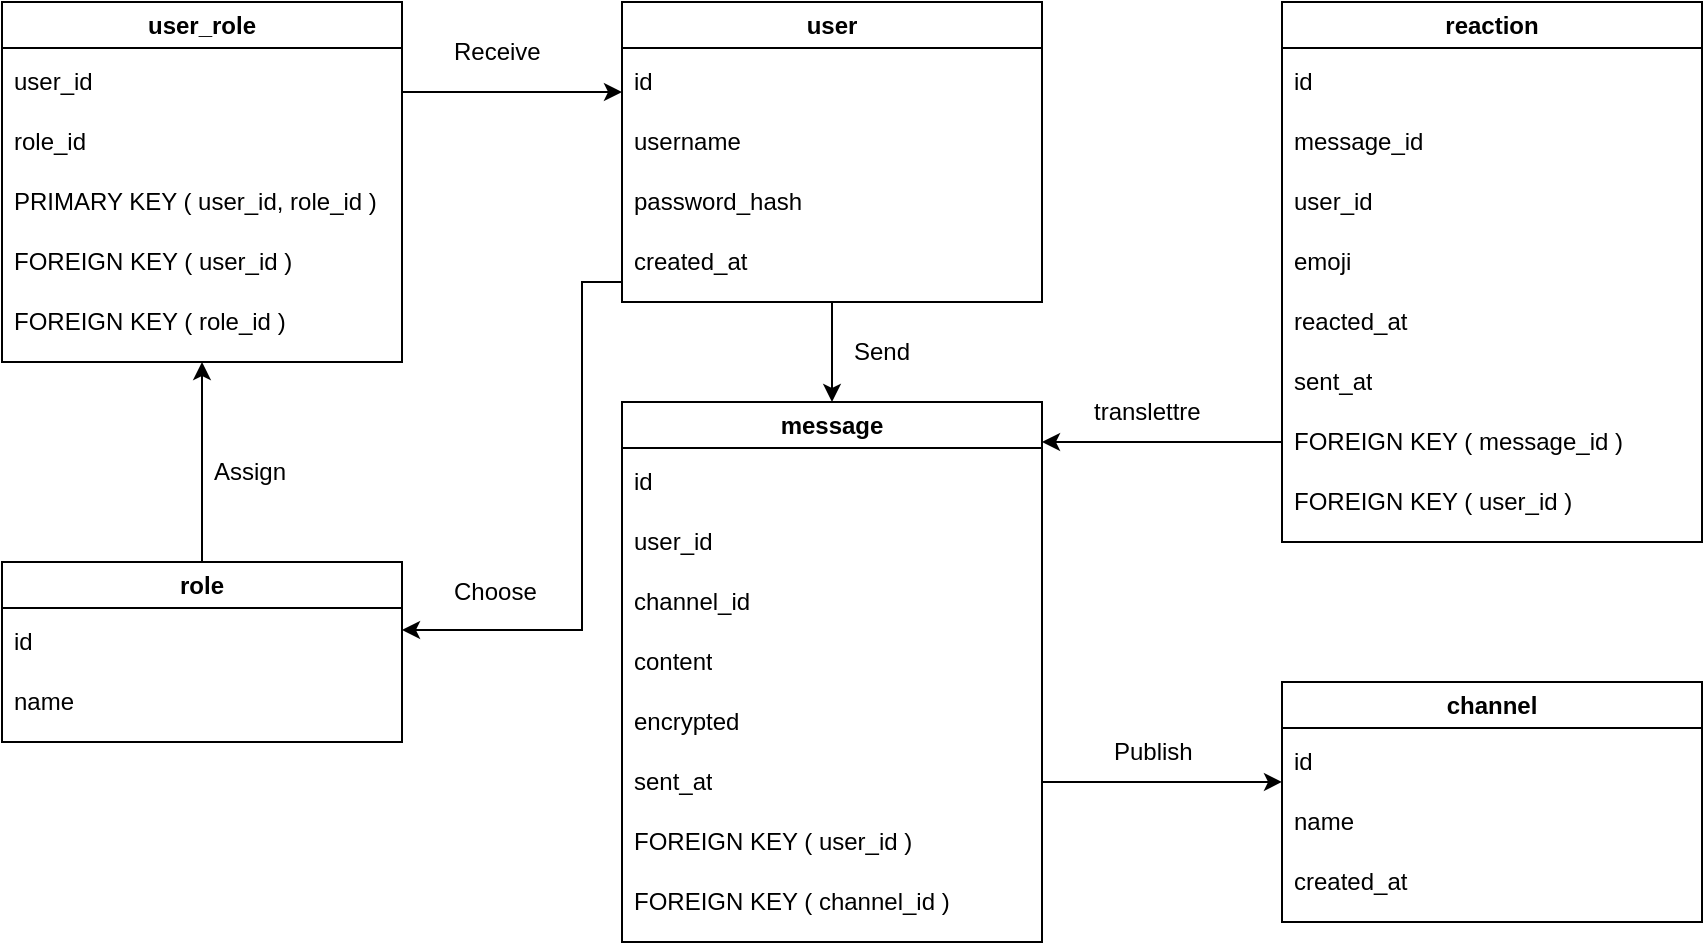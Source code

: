 <mxfile version="26.2.2">
  <diagram name="Page-1" id="gchg5Pf6iXor2zv4oLiL">
    <mxGraphModel dx="1128" dy="496" grid="1" gridSize="10" guides="1" tooltips="1" connect="1" arrows="1" fold="1" page="1" pageScale="1" pageWidth="980" pageHeight="1390" math="0" shadow="0">
      <root>
        <mxCell id="0" />
        <mxCell id="1" parent="0" />
        <mxCell id="mm4IVuhaUyRYOIZ0ZXhv-9" value="channel" style="swimlane;whiteSpace=wrap;html=1;" parent="1" vertex="1">
          <mxGeometry x="700" y="380" width="210" height="120" as="geometry" />
        </mxCell>
        <mxCell id="mm4IVuhaUyRYOIZ0ZXhv-7" value="id" style="text;strokeColor=none;fillColor=none;align=left;verticalAlign=middle;spacingLeft=4;spacingRight=4;overflow=hidden;points=[[0,0.5],[1,0.5]];portConstraint=eastwest;rotatable=0;whiteSpace=wrap;html=1;" parent="mm4IVuhaUyRYOIZ0ZXhv-9" vertex="1">
          <mxGeometry y="25" width="140" height="30" as="geometry" />
        </mxCell>
        <mxCell id="mm4IVuhaUyRYOIZ0ZXhv-10" value="name" style="text;strokeColor=none;fillColor=none;align=left;verticalAlign=middle;spacingLeft=4;spacingRight=4;overflow=hidden;points=[[0,0.5],[1,0.5]];portConstraint=eastwest;rotatable=0;whiteSpace=wrap;html=1;" parent="mm4IVuhaUyRYOIZ0ZXhv-9" vertex="1">
          <mxGeometry y="55" width="140" height="30" as="geometry" />
        </mxCell>
        <mxCell id="mm4IVuhaUyRYOIZ0ZXhv-12" value="created_at" style="text;strokeColor=none;fillColor=none;align=left;verticalAlign=middle;spacingLeft=4;spacingRight=4;overflow=hidden;points=[[0,0.5],[1,0.5]];portConstraint=eastwest;rotatable=0;whiteSpace=wrap;html=1;" parent="mm4IVuhaUyRYOIZ0ZXhv-9" vertex="1">
          <mxGeometry y="85" width="140" height="30" as="geometry" />
        </mxCell>
        <mxCell id="mm4IVuhaUyRYOIZ0ZXhv-91" style="edgeStyle=orthogonalEdgeStyle;rounded=0;orthogonalLoop=1;jettySize=auto;html=1;exitX=1;exitY=0.25;exitDx=0;exitDy=0;" parent="1" source="mm4IVuhaUyRYOIZ0ZXhv-23" edge="1">
          <mxGeometry relative="1" as="geometry">
            <mxPoint x="370" y="85" as="targetPoint" />
          </mxGeometry>
        </mxCell>
        <mxCell id="mm4IVuhaUyRYOIZ0ZXhv-23" value="user_role" style="swimlane;whiteSpace=wrap;html=1;" parent="1" vertex="1">
          <mxGeometry x="60" y="40" width="200" height="180" as="geometry" />
        </mxCell>
        <mxCell id="mm4IVuhaUyRYOIZ0ZXhv-24" value="user_id" style="text;strokeColor=none;fillColor=none;align=left;verticalAlign=middle;spacingLeft=4;spacingRight=4;overflow=hidden;points=[[0,0.5],[1,0.5]];portConstraint=eastwest;rotatable=0;whiteSpace=wrap;html=1;" parent="mm4IVuhaUyRYOIZ0ZXhv-23" vertex="1">
          <mxGeometry y="25" width="140" height="30" as="geometry" />
        </mxCell>
        <mxCell id="mm4IVuhaUyRYOIZ0ZXhv-25" value="role_id" style="text;strokeColor=none;fillColor=none;align=left;verticalAlign=middle;spacingLeft=4;spacingRight=4;overflow=hidden;points=[[0,0.5],[1,0.5]];portConstraint=eastwest;rotatable=0;whiteSpace=wrap;html=1;" parent="mm4IVuhaUyRYOIZ0ZXhv-23" vertex="1">
          <mxGeometry y="55" width="140" height="30" as="geometry" />
        </mxCell>
        <mxCell id="mm4IVuhaUyRYOIZ0ZXhv-26" value="PRIMARY KEY ( user_id, role_id )" style="text;strokeColor=none;fillColor=none;align=left;verticalAlign=middle;spacingLeft=4;spacingRight=4;overflow=hidden;points=[[0,0.5],[1,0.5]];portConstraint=eastwest;rotatable=0;whiteSpace=wrap;html=1;" parent="mm4IVuhaUyRYOIZ0ZXhv-23" vertex="1">
          <mxGeometry y="85" width="200" height="30" as="geometry" />
        </mxCell>
        <mxCell id="mm4IVuhaUyRYOIZ0ZXhv-29" value="FOREIGN KEY ( user_id )" style="text;strokeColor=none;fillColor=none;align=left;verticalAlign=middle;spacingLeft=4;spacingRight=4;overflow=hidden;points=[[0,0.5],[1,0.5]];portConstraint=eastwest;rotatable=0;whiteSpace=wrap;html=1;" parent="mm4IVuhaUyRYOIZ0ZXhv-23" vertex="1">
          <mxGeometry y="115" width="210" height="30" as="geometry" />
        </mxCell>
        <mxCell id="mm4IVuhaUyRYOIZ0ZXhv-31" value="FOREIGN KEY ( role_id )" style="text;strokeColor=none;fillColor=none;align=left;verticalAlign=middle;spacingLeft=4;spacingRight=4;overflow=hidden;points=[[0,0.5],[1,0.5]];portConstraint=eastwest;rotatable=0;whiteSpace=wrap;html=1;" parent="mm4IVuhaUyRYOIZ0ZXhv-23" vertex="1">
          <mxGeometry y="145" width="210" height="30" as="geometry" />
        </mxCell>
        <mxCell id="mm4IVuhaUyRYOIZ0ZXhv-92" style="edgeStyle=orthogonalEdgeStyle;rounded=0;orthogonalLoop=1;jettySize=auto;html=1;exitX=0.5;exitY=1;exitDx=0;exitDy=0;" parent="1" source="mm4IVuhaUyRYOIZ0ZXhv-39" target="mm4IVuhaUyRYOIZ0ZXhv-44" edge="1">
          <mxGeometry relative="1" as="geometry" />
        </mxCell>
        <mxCell id="mm4IVuhaUyRYOIZ0ZXhv-39" value="user" style="swimlane;whiteSpace=wrap;html=1;" parent="1" vertex="1">
          <mxGeometry x="370" y="40" width="210" height="150" as="geometry" />
        </mxCell>
        <mxCell id="mm4IVuhaUyRYOIZ0ZXhv-40" value="id" style="text;strokeColor=none;fillColor=none;align=left;verticalAlign=middle;spacingLeft=4;spacingRight=4;overflow=hidden;points=[[0,0.5],[1,0.5]];portConstraint=eastwest;rotatable=0;whiteSpace=wrap;html=1;" parent="mm4IVuhaUyRYOIZ0ZXhv-39" vertex="1">
          <mxGeometry y="25" width="140" height="30" as="geometry" />
        </mxCell>
        <mxCell id="mm4IVuhaUyRYOIZ0ZXhv-41" value="username" style="text;strokeColor=none;fillColor=none;align=left;verticalAlign=middle;spacingLeft=4;spacingRight=4;overflow=hidden;points=[[0,0.5],[1,0.5]];portConstraint=eastwest;rotatable=0;whiteSpace=wrap;html=1;" parent="mm4IVuhaUyRYOIZ0ZXhv-39" vertex="1">
          <mxGeometry y="55" width="140" height="30" as="geometry" />
        </mxCell>
        <mxCell id="mm4IVuhaUyRYOIZ0ZXhv-42" value="password_hash" style="text;strokeColor=none;fillColor=none;align=left;verticalAlign=middle;spacingLeft=4;spacingRight=4;overflow=hidden;points=[[0,0.5],[1,0.5]];portConstraint=eastwest;rotatable=0;whiteSpace=wrap;html=1;" parent="mm4IVuhaUyRYOIZ0ZXhv-39" vertex="1">
          <mxGeometry y="85" width="140" height="30" as="geometry" />
        </mxCell>
        <mxCell id="mm4IVuhaUyRYOIZ0ZXhv-43" value="created_at" style="text;strokeColor=none;fillColor=none;align=left;verticalAlign=middle;spacingLeft=4;spacingRight=4;overflow=hidden;points=[[0,0.5],[1,0.5]];portConstraint=eastwest;rotatable=0;whiteSpace=wrap;html=1;" parent="mm4IVuhaUyRYOIZ0ZXhv-39" vertex="1">
          <mxGeometry y="115" width="140" height="30" as="geometry" />
        </mxCell>
        <mxCell id="mm4IVuhaUyRYOIZ0ZXhv-44" value="message" style="swimlane;whiteSpace=wrap;html=1;startSize=23;" parent="1" vertex="1">
          <mxGeometry x="370" y="240" width="210" height="270" as="geometry" />
        </mxCell>
        <mxCell id="mm4IVuhaUyRYOIZ0ZXhv-45" value="id" style="text;strokeColor=none;fillColor=none;align=left;verticalAlign=middle;spacingLeft=4;spacingRight=4;overflow=hidden;points=[[0,0.5],[1,0.5]];portConstraint=eastwest;rotatable=0;whiteSpace=wrap;html=1;" parent="mm4IVuhaUyRYOIZ0ZXhv-44" vertex="1">
          <mxGeometry y="25" width="140" height="30" as="geometry" />
        </mxCell>
        <mxCell id="mm4IVuhaUyRYOIZ0ZXhv-46" value="user_id" style="text;strokeColor=none;fillColor=none;align=left;verticalAlign=middle;spacingLeft=4;spacingRight=4;overflow=hidden;points=[[0,0.5],[1,0.5]];portConstraint=eastwest;rotatable=0;whiteSpace=wrap;html=1;" parent="mm4IVuhaUyRYOIZ0ZXhv-44" vertex="1">
          <mxGeometry y="55" width="140" height="30" as="geometry" />
        </mxCell>
        <mxCell id="mm4IVuhaUyRYOIZ0ZXhv-47" value="channel_id" style="text;strokeColor=none;fillColor=none;align=left;verticalAlign=middle;spacingLeft=4;spacingRight=4;overflow=hidden;points=[[0,0.5],[1,0.5]];portConstraint=eastwest;rotatable=0;whiteSpace=wrap;html=1;" parent="mm4IVuhaUyRYOIZ0ZXhv-44" vertex="1">
          <mxGeometry y="85" width="200" height="30" as="geometry" />
        </mxCell>
        <mxCell id="mm4IVuhaUyRYOIZ0ZXhv-48" value="content" style="text;strokeColor=none;fillColor=none;align=left;verticalAlign=middle;spacingLeft=4;spacingRight=4;overflow=hidden;points=[[0,0.5],[1,0.5]];portConstraint=eastwest;rotatable=0;whiteSpace=wrap;html=1;" parent="mm4IVuhaUyRYOIZ0ZXhv-44" vertex="1">
          <mxGeometry y="115" width="210" height="30" as="geometry" />
        </mxCell>
        <mxCell id="mm4IVuhaUyRYOIZ0ZXhv-49" value="encrypted" style="text;strokeColor=none;fillColor=none;align=left;verticalAlign=middle;spacingLeft=4;spacingRight=4;overflow=hidden;points=[[0,0.5],[1,0.5]];portConstraint=eastwest;rotatable=0;whiteSpace=wrap;html=1;" parent="mm4IVuhaUyRYOIZ0ZXhv-44" vertex="1">
          <mxGeometry y="145" width="210" height="30" as="geometry" />
        </mxCell>
        <mxCell id="mm4IVuhaUyRYOIZ0ZXhv-50" value="sent_at" style="text;strokeColor=none;fillColor=none;align=left;verticalAlign=middle;spacingLeft=4;spacingRight=4;overflow=hidden;points=[[0,0.5],[1,0.5]];portConstraint=eastwest;rotatable=0;whiteSpace=wrap;html=1;" parent="mm4IVuhaUyRYOIZ0ZXhv-44" vertex="1">
          <mxGeometry y="175" width="210" height="30" as="geometry" />
        </mxCell>
        <mxCell id="mm4IVuhaUyRYOIZ0ZXhv-51" value="FOREIGN KEY ( user_id )" style="text;strokeColor=none;fillColor=none;align=left;verticalAlign=middle;spacingLeft=4;spacingRight=4;overflow=hidden;points=[[0,0.5],[1,0.5]];portConstraint=eastwest;rotatable=0;whiteSpace=wrap;html=1;" parent="mm4IVuhaUyRYOIZ0ZXhv-44" vertex="1">
          <mxGeometry y="205" width="210" height="30" as="geometry" />
        </mxCell>
        <mxCell id="mm4IVuhaUyRYOIZ0ZXhv-52" value="FOREIGN KEY ( channel_id )" style="text;strokeColor=none;fillColor=none;align=left;verticalAlign=middle;spacingLeft=4;spacingRight=4;overflow=hidden;points=[[0,0.5],[1,0.5]];portConstraint=eastwest;rotatable=0;whiteSpace=wrap;html=1;" parent="mm4IVuhaUyRYOIZ0ZXhv-44" vertex="1">
          <mxGeometry y="235" width="210" height="30" as="geometry" />
        </mxCell>
        <mxCell id="mm4IVuhaUyRYOIZ0ZXhv-53" value="reaction" style="swimlane;whiteSpace=wrap;html=1;" parent="1" vertex="1">
          <mxGeometry x="700" y="40" width="210" height="270" as="geometry" />
        </mxCell>
        <mxCell id="mm4IVuhaUyRYOIZ0ZXhv-54" value="id" style="text;strokeColor=none;fillColor=none;align=left;verticalAlign=middle;spacingLeft=4;spacingRight=4;overflow=hidden;points=[[0,0.5],[1,0.5]];portConstraint=eastwest;rotatable=0;whiteSpace=wrap;html=1;" parent="mm4IVuhaUyRYOIZ0ZXhv-53" vertex="1">
          <mxGeometry y="25" width="140" height="30" as="geometry" />
        </mxCell>
        <mxCell id="mm4IVuhaUyRYOIZ0ZXhv-55" value="message_id" style="text;strokeColor=none;fillColor=none;align=left;verticalAlign=middle;spacingLeft=4;spacingRight=4;overflow=hidden;points=[[0,0.5],[1,0.5]];portConstraint=eastwest;rotatable=0;whiteSpace=wrap;html=1;" parent="mm4IVuhaUyRYOIZ0ZXhv-53" vertex="1">
          <mxGeometry y="55" width="140" height="30" as="geometry" />
        </mxCell>
        <mxCell id="mm4IVuhaUyRYOIZ0ZXhv-56" value="user_id" style="text;strokeColor=none;fillColor=none;align=left;verticalAlign=middle;spacingLeft=4;spacingRight=4;overflow=hidden;points=[[0,0.5],[1,0.5]];portConstraint=eastwest;rotatable=0;whiteSpace=wrap;html=1;" parent="mm4IVuhaUyRYOIZ0ZXhv-53" vertex="1">
          <mxGeometry y="85" width="200" height="30" as="geometry" />
        </mxCell>
        <mxCell id="mm4IVuhaUyRYOIZ0ZXhv-57" value="emoji" style="text;strokeColor=none;fillColor=none;align=left;verticalAlign=middle;spacingLeft=4;spacingRight=4;overflow=hidden;points=[[0,0.5],[1,0.5]];portConstraint=eastwest;rotatable=0;whiteSpace=wrap;html=1;" parent="mm4IVuhaUyRYOIZ0ZXhv-53" vertex="1">
          <mxGeometry y="115" width="210" height="30" as="geometry" />
        </mxCell>
        <mxCell id="mm4IVuhaUyRYOIZ0ZXhv-58" value="reacted_at" style="text;strokeColor=none;fillColor=none;align=left;verticalAlign=middle;spacingLeft=4;spacingRight=4;overflow=hidden;points=[[0,0.5],[1,0.5]];portConstraint=eastwest;rotatable=0;whiteSpace=wrap;html=1;" parent="mm4IVuhaUyRYOIZ0ZXhv-53" vertex="1">
          <mxGeometry y="145" width="210" height="30" as="geometry" />
        </mxCell>
        <mxCell id="mm4IVuhaUyRYOIZ0ZXhv-59" value="sent_at" style="text;strokeColor=none;fillColor=none;align=left;verticalAlign=middle;spacingLeft=4;spacingRight=4;overflow=hidden;points=[[0,0.5],[1,0.5]];portConstraint=eastwest;rotatable=0;whiteSpace=wrap;html=1;" parent="mm4IVuhaUyRYOIZ0ZXhv-53" vertex="1">
          <mxGeometry y="175" width="210" height="30" as="geometry" />
        </mxCell>
        <mxCell id="mm4IVuhaUyRYOIZ0ZXhv-84" style="edgeStyle=orthogonalEdgeStyle;rounded=0;orthogonalLoop=1;jettySize=auto;html=1;" parent="mm4IVuhaUyRYOIZ0ZXhv-53" source="mm4IVuhaUyRYOIZ0ZXhv-60" edge="1">
          <mxGeometry relative="1" as="geometry">
            <mxPoint x="-120" y="220" as="targetPoint" />
          </mxGeometry>
        </mxCell>
        <mxCell id="mm4IVuhaUyRYOIZ0ZXhv-60" value="FOREIGN KEY ( message_id )" style="text;strokeColor=none;fillColor=none;align=left;verticalAlign=middle;spacingLeft=4;spacingRight=4;overflow=hidden;points=[[0,0.5],[1,0.5]];portConstraint=eastwest;rotatable=0;whiteSpace=wrap;html=1;" parent="mm4IVuhaUyRYOIZ0ZXhv-53" vertex="1">
          <mxGeometry y="205" width="210" height="30" as="geometry" />
        </mxCell>
        <mxCell id="mm4IVuhaUyRYOIZ0ZXhv-62" value="FOREIGN KEY ( user_id )" style="text;strokeColor=none;fillColor=none;align=left;verticalAlign=middle;spacingLeft=4;spacingRight=4;overflow=hidden;points=[[0,0.5],[1,0.5]];portConstraint=eastwest;rotatable=0;whiteSpace=wrap;html=1;" parent="mm4IVuhaUyRYOIZ0ZXhv-53" vertex="1">
          <mxGeometry y="235" width="210" height="30" as="geometry" />
        </mxCell>
        <mxCell id="mm4IVuhaUyRYOIZ0ZXhv-80" style="edgeStyle=orthogonalEdgeStyle;rounded=0;orthogonalLoop=1;jettySize=auto;html=1;exitX=0.5;exitY=0;exitDx=0;exitDy=0;entryX=0.5;entryY=1;entryDx=0;entryDy=0;startArrow=none;startFill=0;" parent="1" source="mm4IVuhaUyRYOIZ0ZXhv-17" target="mm4IVuhaUyRYOIZ0ZXhv-23" edge="1">
          <mxGeometry relative="1" as="geometry" />
        </mxCell>
        <mxCell id="mm4IVuhaUyRYOIZ0ZXhv-17" value="role" style="swimlane;whiteSpace=wrap;html=1;" parent="1" vertex="1">
          <mxGeometry x="60" y="320" width="200" height="90" as="geometry" />
        </mxCell>
        <mxCell id="mm4IVuhaUyRYOIZ0ZXhv-18" value="id" style="text;strokeColor=none;fillColor=none;align=left;verticalAlign=middle;spacingLeft=4;spacingRight=4;overflow=hidden;points=[[0,0.5],[1,0.5]];portConstraint=eastwest;rotatable=0;whiteSpace=wrap;html=1;" parent="mm4IVuhaUyRYOIZ0ZXhv-17" vertex="1">
          <mxGeometry y="25" width="140" height="30" as="geometry" />
        </mxCell>
        <mxCell id="mm4IVuhaUyRYOIZ0ZXhv-19" value="name" style="text;strokeColor=none;fillColor=none;align=left;verticalAlign=middle;spacingLeft=4;spacingRight=4;overflow=hidden;points=[[0,0.5],[1,0.5]];portConstraint=eastwest;rotatable=0;whiteSpace=wrap;html=1;" parent="mm4IVuhaUyRYOIZ0ZXhv-17" vertex="1">
          <mxGeometry y="55" width="140" height="30" as="geometry" />
        </mxCell>
        <mxCell id="mm4IVuhaUyRYOIZ0ZXhv-81" style="edgeStyle=orthogonalEdgeStyle;rounded=0;orthogonalLoop=1;jettySize=auto;html=1;" parent="1" source="mm4IVuhaUyRYOIZ0ZXhv-43" edge="1">
          <mxGeometry relative="1" as="geometry">
            <mxPoint x="260" y="354" as="targetPoint" />
            <Array as="points">
              <mxPoint x="350" y="180" />
              <mxPoint x="350" y="354" />
            </Array>
          </mxGeometry>
        </mxCell>
        <mxCell id="mm4IVuhaUyRYOIZ0ZXhv-87" value="Receive" style="text;strokeColor=none;fillColor=none;align=left;verticalAlign=middle;spacingLeft=4;spacingRight=4;overflow=hidden;points=[[0,0.5],[1,0.5]];portConstraint=eastwest;rotatable=0;whiteSpace=wrap;html=1;" parent="1" vertex="1">
          <mxGeometry x="280" y="50" width="80" height="30" as="geometry" />
        </mxCell>
        <mxCell id="mm4IVuhaUyRYOIZ0ZXhv-88" value="Choose" style="text;strokeColor=none;fillColor=none;align=left;verticalAlign=middle;spacingLeft=4;spacingRight=4;overflow=hidden;points=[[0,0.5],[1,0.5]];portConstraint=eastwest;rotatable=0;whiteSpace=wrap;html=1;" parent="1" vertex="1">
          <mxGeometry x="280" y="320" width="80" height="30" as="geometry" />
        </mxCell>
        <mxCell id="mm4IVuhaUyRYOIZ0ZXhv-89" value="Assign" style="text;strokeColor=none;fillColor=none;align=left;verticalAlign=middle;spacingLeft=4;spacingRight=4;overflow=hidden;points=[[0,0.5],[1,0.5]];portConstraint=eastwest;rotatable=0;whiteSpace=wrap;html=1;" parent="1" vertex="1">
          <mxGeometry x="160" y="260" width="80" height="30" as="geometry" />
        </mxCell>
        <mxCell id="mm4IVuhaUyRYOIZ0ZXhv-93" value="Send" style="text;strokeColor=none;fillColor=none;align=left;verticalAlign=middle;spacingLeft=4;spacingRight=4;overflow=hidden;points=[[0,0.5],[1,0.5]];portConstraint=eastwest;rotatable=0;whiteSpace=wrap;html=1;" parent="1" vertex="1">
          <mxGeometry x="480" y="200" width="80" height="30" as="geometry" />
        </mxCell>
        <mxCell id="mm4IVuhaUyRYOIZ0ZXhv-94" value="Publish" style="text;strokeColor=none;fillColor=none;align=left;verticalAlign=middle;spacingLeft=4;spacingRight=4;overflow=hidden;points=[[0,0.5],[1,0.5]];portConstraint=eastwest;rotatable=0;whiteSpace=wrap;html=1;" parent="1" vertex="1">
          <mxGeometry x="610" y="400" width="80" height="30" as="geometry" />
        </mxCell>
        <mxCell id="mm4IVuhaUyRYOIZ0ZXhv-95" style="edgeStyle=orthogonalEdgeStyle;rounded=0;orthogonalLoop=1;jettySize=auto;html=1;exitX=1;exitY=0.5;exitDx=0;exitDy=0;entryX=0;entryY=0.833;entryDx=0;entryDy=0;entryPerimeter=0;" parent="1" source="mm4IVuhaUyRYOIZ0ZXhv-50" target="mm4IVuhaUyRYOIZ0ZXhv-7" edge="1">
          <mxGeometry relative="1" as="geometry" />
        </mxCell>
        <mxCell id="mm4IVuhaUyRYOIZ0ZXhv-96" value="translettre" style="text;strokeColor=none;fillColor=none;align=left;verticalAlign=middle;spacingLeft=4;spacingRight=4;overflow=hidden;points=[[0,0.5],[1,0.5]];portConstraint=eastwest;rotatable=0;whiteSpace=wrap;html=1;" parent="1" vertex="1">
          <mxGeometry x="600" y="230" width="80" height="30" as="geometry" />
        </mxCell>
      </root>
    </mxGraphModel>
  </diagram>
</mxfile>
